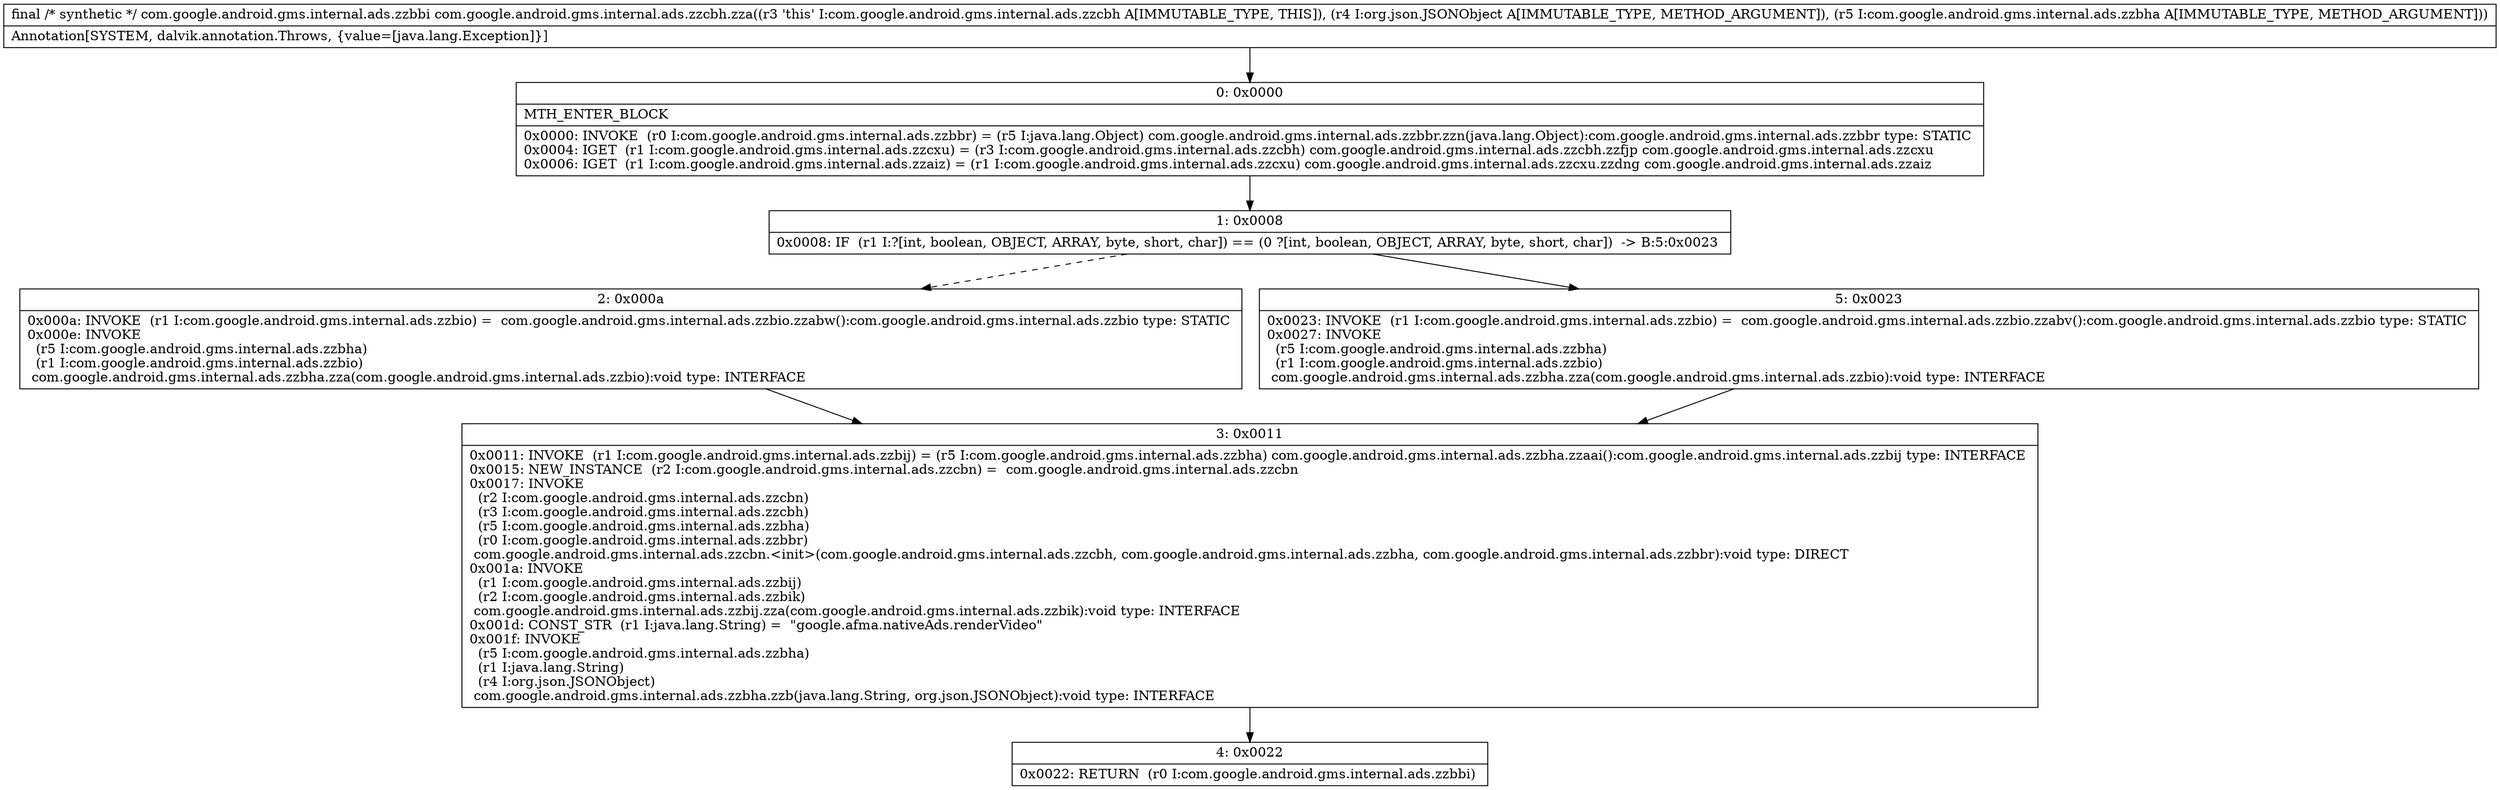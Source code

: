 digraph "CFG forcom.google.android.gms.internal.ads.zzcbh.zza(Lorg\/json\/JSONObject;Lcom\/google\/android\/gms\/internal\/ads\/zzbha;)Lcom\/google\/android\/gms\/internal\/ads\/zzbbi;" {
Node_0 [shape=record,label="{0\:\ 0x0000|MTH_ENTER_BLOCK\l|0x0000: INVOKE  (r0 I:com.google.android.gms.internal.ads.zzbbr) = (r5 I:java.lang.Object) com.google.android.gms.internal.ads.zzbbr.zzn(java.lang.Object):com.google.android.gms.internal.ads.zzbbr type: STATIC \l0x0004: IGET  (r1 I:com.google.android.gms.internal.ads.zzcxu) = (r3 I:com.google.android.gms.internal.ads.zzcbh) com.google.android.gms.internal.ads.zzcbh.zzfjp com.google.android.gms.internal.ads.zzcxu \l0x0006: IGET  (r1 I:com.google.android.gms.internal.ads.zzaiz) = (r1 I:com.google.android.gms.internal.ads.zzcxu) com.google.android.gms.internal.ads.zzcxu.zzdng com.google.android.gms.internal.ads.zzaiz \l}"];
Node_1 [shape=record,label="{1\:\ 0x0008|0x0008: IF  (r1 I:?[int, boolean, OBJECT, ARRAY, byte, short, char]) == (0 ?[int, boolean, OBJECT, ARRAY, byte, short, char])  \-\> B:5:0x0023 \l}"];
Node_2 [shape=record,label="{2\:\ 0x000a|0x000a: INVOKE  (r1 I:com.google.android.gms.internal.ads.zzbio) =  com.google.android.gms.internal.ads.zzbio.zzabw():com.google.android.gms.internal.ads.zzbio type: STATIC \l0x000e: INVOKE  \l  (r5 I:com.google.android.gms.internal.ads.zzbha)\l  (r1 I:com.google.android.gms.internal.ads.zzbio)\l com.google.android.gms.internal.ads.zzbha.zza(com.google.android.gms.internal.ads.zzbio):void type: INTERFACE \l}"];
Node_3 [shape=record,label="{3\:\ 0x0011|0x0011: INVOKE  (r1 I:com.google.android.gms.internal.ads.zzbij) = (r5 I:com.google.android.gms.internal.ads.zzbha) com.google.android.gms.internal.ads.zzbha.zzaai():com.google.android.gms.internal.ads.zzbij type: INTERFACE \l0x0015: NEW_INSTANCE  (r2 I:com.google.android.gms.internal.ads.zzcbn) =  com.google.android.gms.internal.ads.zzcbn \l0x0017: INVOKE  \l  (r2 I:com.google.android.gms.internal.ads.zzcbn)\l  (r3 I:com.google.android.gms.internal.ads.zzcbh)\l  (r5 I:com.google.android.gms.internal.ads.zzbha)\l  (r0 I:com.google.android.gms.internal.ads.zzbbr)\l com.google.android.gms.internal.ads.zzcbn.\<init\>(com.google.android.gms.internal.ads.zzcbh, com.google.android.gms.internal.ads.zzbha, com.google.android.gms.internal.ads.zzbbr):void type: DIRECT \l0x001a: INVOKE  \l  (r1 I:com.google.android.gms.internal.ads.zzbij)\l  (r2 I:com.google.android.gms.internal.ads.zzbik)\l com.google.android.gms.internal.ads.zzbij.zza(com.google.android.gms.internal.ads.zzbik):void type: INTERFACE \l0x001d: CONST_STR  (r1 I:java.lang.String) =  \"google.afma.nativeAds.renderVideo\" \l0x001f: INVOKE  \l  (r5 I:com.google.android.gms.internal.ads.zzbha)\l  (r1 I:java.lang.String)\l  (r4 I:org.json.JSONObject)\l com.google.android.gms.internal.ads.zzbha.zzb(java.lang.String, org.json.JSONObject):void type: INTERFACE \l}"];
Node_4 [shape=record,label="{4\:\ 0x0022|0x0022: RETURN  (r0 I:com.google.android.gms.internal.ads.zzbbi) \l}"];
Node_5 [shape=record,label="{5\:\ 0x0023|0x0023: INVOKE  (r1 I:com.google.android.gms.internal.ads.zzbio) =  com.google.android.gms.internal.ads.zzbio.zzabv():com.google.android.gms.internal.ads.zzbio type: STATIC \l0x0027: INVOKE  \l  (r5 I:com.google.android.gms.internal.ads.zzbha)\l  (r1 I:com.google.android.gms.internal.ads.zzbio)\l com.google.android.gms.internal.ads.zzbha.zza(com.google.android.gms.internal.ads.zzbio):void type: INTERFACE \l}"];
MethodNode[shape=record,label="{final \/* synthetic *\/ com.google.android.gms.internal.ads.zzbbi com.google.android.gms.internal.ads.zzcbh.zza((r3 'this' I:com.google.android.gms.internal.ads.zzcbh A[IMMUTABLE_TYPE, THIS]), (r4 I:org.json.JSONObject A[IMMUTABLE_TYPE, METHOD_ARGUMENT]), (r5 I:com.google.android.gms.internal.ads.zzbha A[IMMUTABLE_TYPE, METHOD_ARGUMENT]))  | Annotation[SYSTEM, dalvik.annotation.Throws, \{value=[java.lang.Exception]\}]\l}"];
MethodNode -> Node_0;
Node_0 -> Node_1;
Node_1 -> Node_2[style=dashed];
Node_1 -> Node_5;
Node_2 -> Node_3;
Node_3 -> Node_4;
Node_5 -> Node_3;
}


